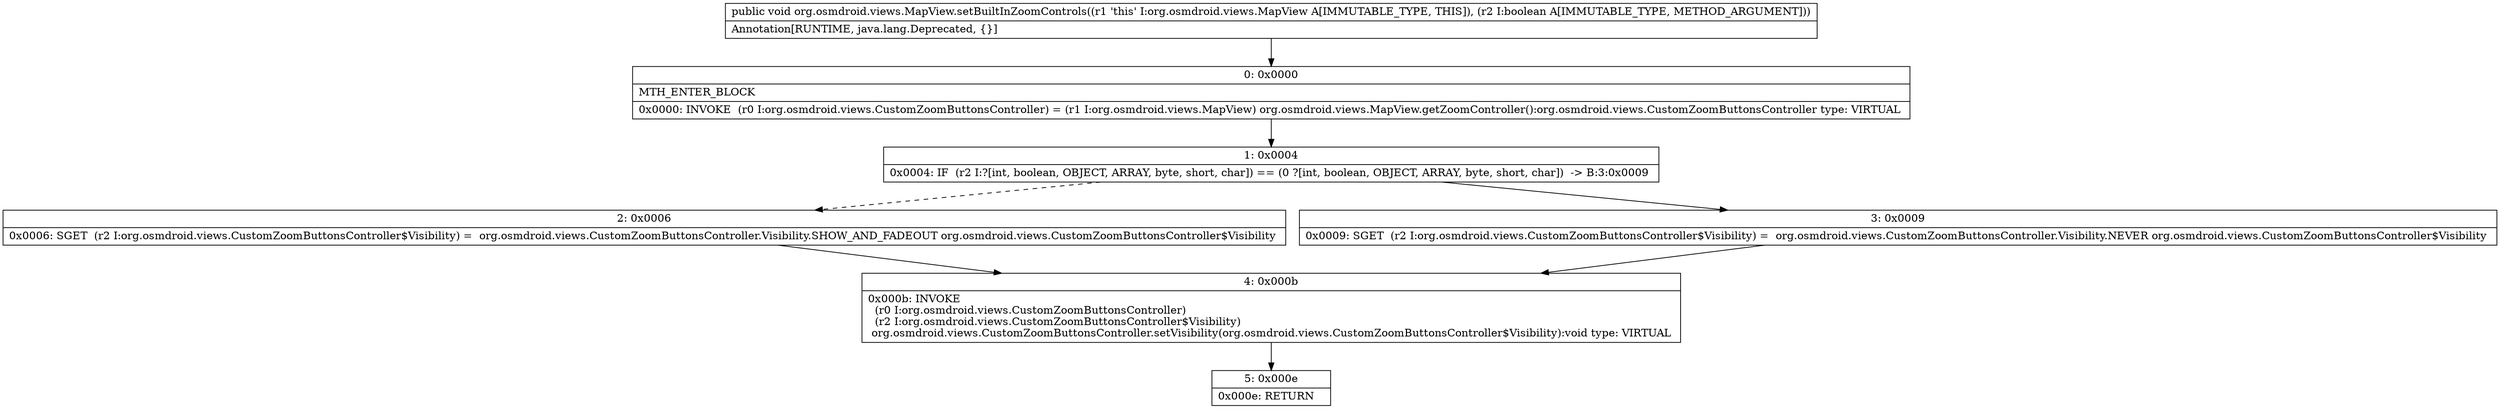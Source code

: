 digraph "CFG fororg.osmdroid.views.MapView.setBuiltInZoomControls(Z)V" {
Node_0 [shape=record,label="{0\:\ 0x0000|MTH_ENTER_BLOCK\l|0x0000: INVOKE  (r0 I:org.osmdroid.views.CustomZoomButtonsController) = (r1 I:org.osmdroid.views.MapView) org.osmdroid.views.MapView.getZoomController():org.osmdroid.views.CustomZoomButtonsController type: VIRTUAL \l}"];
Node_1 [shape=record,label="{1\:\ 0x0004|0x0004: IF  (r2 I:?[int, boolean, OBJECT, ARRAY, byte, short, char]) == (0 ?[int, boolean, OBJECT, ARRAY, byte, short, char])  \-\> B:3:0x0009 \l}"];
Node_2 [shape=record,label="{2\:\ 0x0006|0x0006: SGET  (r2 I:org.osmdroid.views.CustomZoomButtonsController$Visibility) =  org.osmdroid.views.CustomZoomButtonsController.Visibility.SHOW_AND_FADEOUT org.osmdroid.views.CustomZoomButtonsController$Visibility \l}"];
Node_3 [shape=record,label="{3\:\ 0x0009|0x0009: SGET  (r2 I:org.osmdroid.views.CustomZoomButtonsController$Visibility) =  org.osmdroid.views.CustomZoomButtonsController.Visibility.NEVER org.osmdroid.views.CustomZoomButtonsController$Visibility \l}"];
Node_4 [shape=record,label="{4\:\ 0x000b|0x000b: INVOKE  \l  (r0 I:org.osmdroid.views.CustomZoomButtonsController)\l  (r2 I:org.osmdroid.views.CustomZoomButtonsController$Visibility)\l org.osmdroid.views.CustomZoomButtonsController.setVisibility(org.osmdroid.views.CustomZoomButtonsController$Visibility):void type: VIRTUAL \l}"];
Node_5 [shape=record,label="{5\:\ 0x000e|0x000e: RETURN   \l}"];
MethodNode[shape=record,label="{public void org.osmdroid.views.MapView.setBuiltInZoomControls((r1 'this' I:org.osmdroid.views.MapView A[IMMUTABLE_TYPE, THIS]), (r2 I:boolean A[IMMUTABLE_TYPE, METHOD_ARGUMENT]))  | Annotation[RUNTIME, java.lang.Deprecated, \{\}]\l}"];
MethodNode -> Node_0;
Node_0 -> Node_1;
Node_1 -> Node_2[style=dashed];
Node_1 -> Node_3;
Node_2 -> Node_4;
Node_3 -> Node_4;
Node_4 -> Node_5;
}

